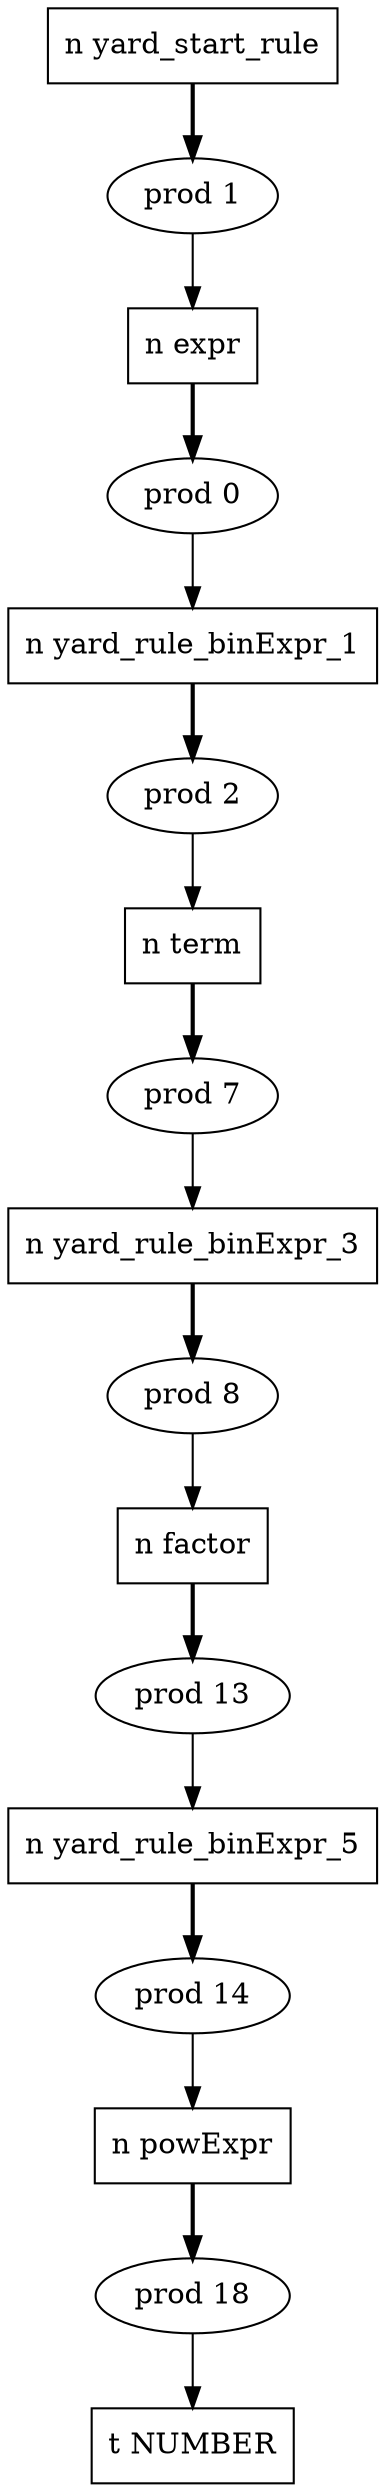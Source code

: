 digraph AST {
    7 [label="n yard_start_rule",shape=box]
    9 [label="prod 1"]
    7 -> 9 [style=bold,width=10,label=""]
    9 -> 6 [label=""]
    6 [label="n expr",shape=box]
    10 [label="prod 0"]
    6 -> 10 [style=bold,width=10,label=""]
    10 -> 5 [label=""]
    5 [label="n yard_rule_binExpr_1",shape=box]
    11 [label="prod 2"]
    5 -> 11 [style=bold,width=10,label=""]
    11 -> 4 [label=""]
    4 [label="n term",shape=box]
    12 [label="prod 7"]
    4 -> 12 [style=bold,width=10,label=""]
    12 -> 3 [label=""]
    3 [label="n yard_rule_binExpr_3",shape=box]
    13 [label="prod 8"]
    3 -> 13 [style=bold,width=10,label=""]
    13 -> 2 [label=""]
    2 [label="n factor",shape=box]
    14 [label="prod 13"]
    2 -> 14 [style=bold,width=10,label=""]
    14 -> 1 [label=""]
    1 [label="n yard_rule_binExpr_5",shape=box]
    15 [label="prod 14"]
    1 -> 15 [style=bold,width=10,label=""]
    15 -> 0 [label=""]
    0 [label="n powExpr",shape=box]
    16 [label="prod 18"]
    0 -> 16 [style=bold,width=10,label=""]
    17 [label="t NUMBER",shape=box]
    16 -> 17 [label=""]
}
